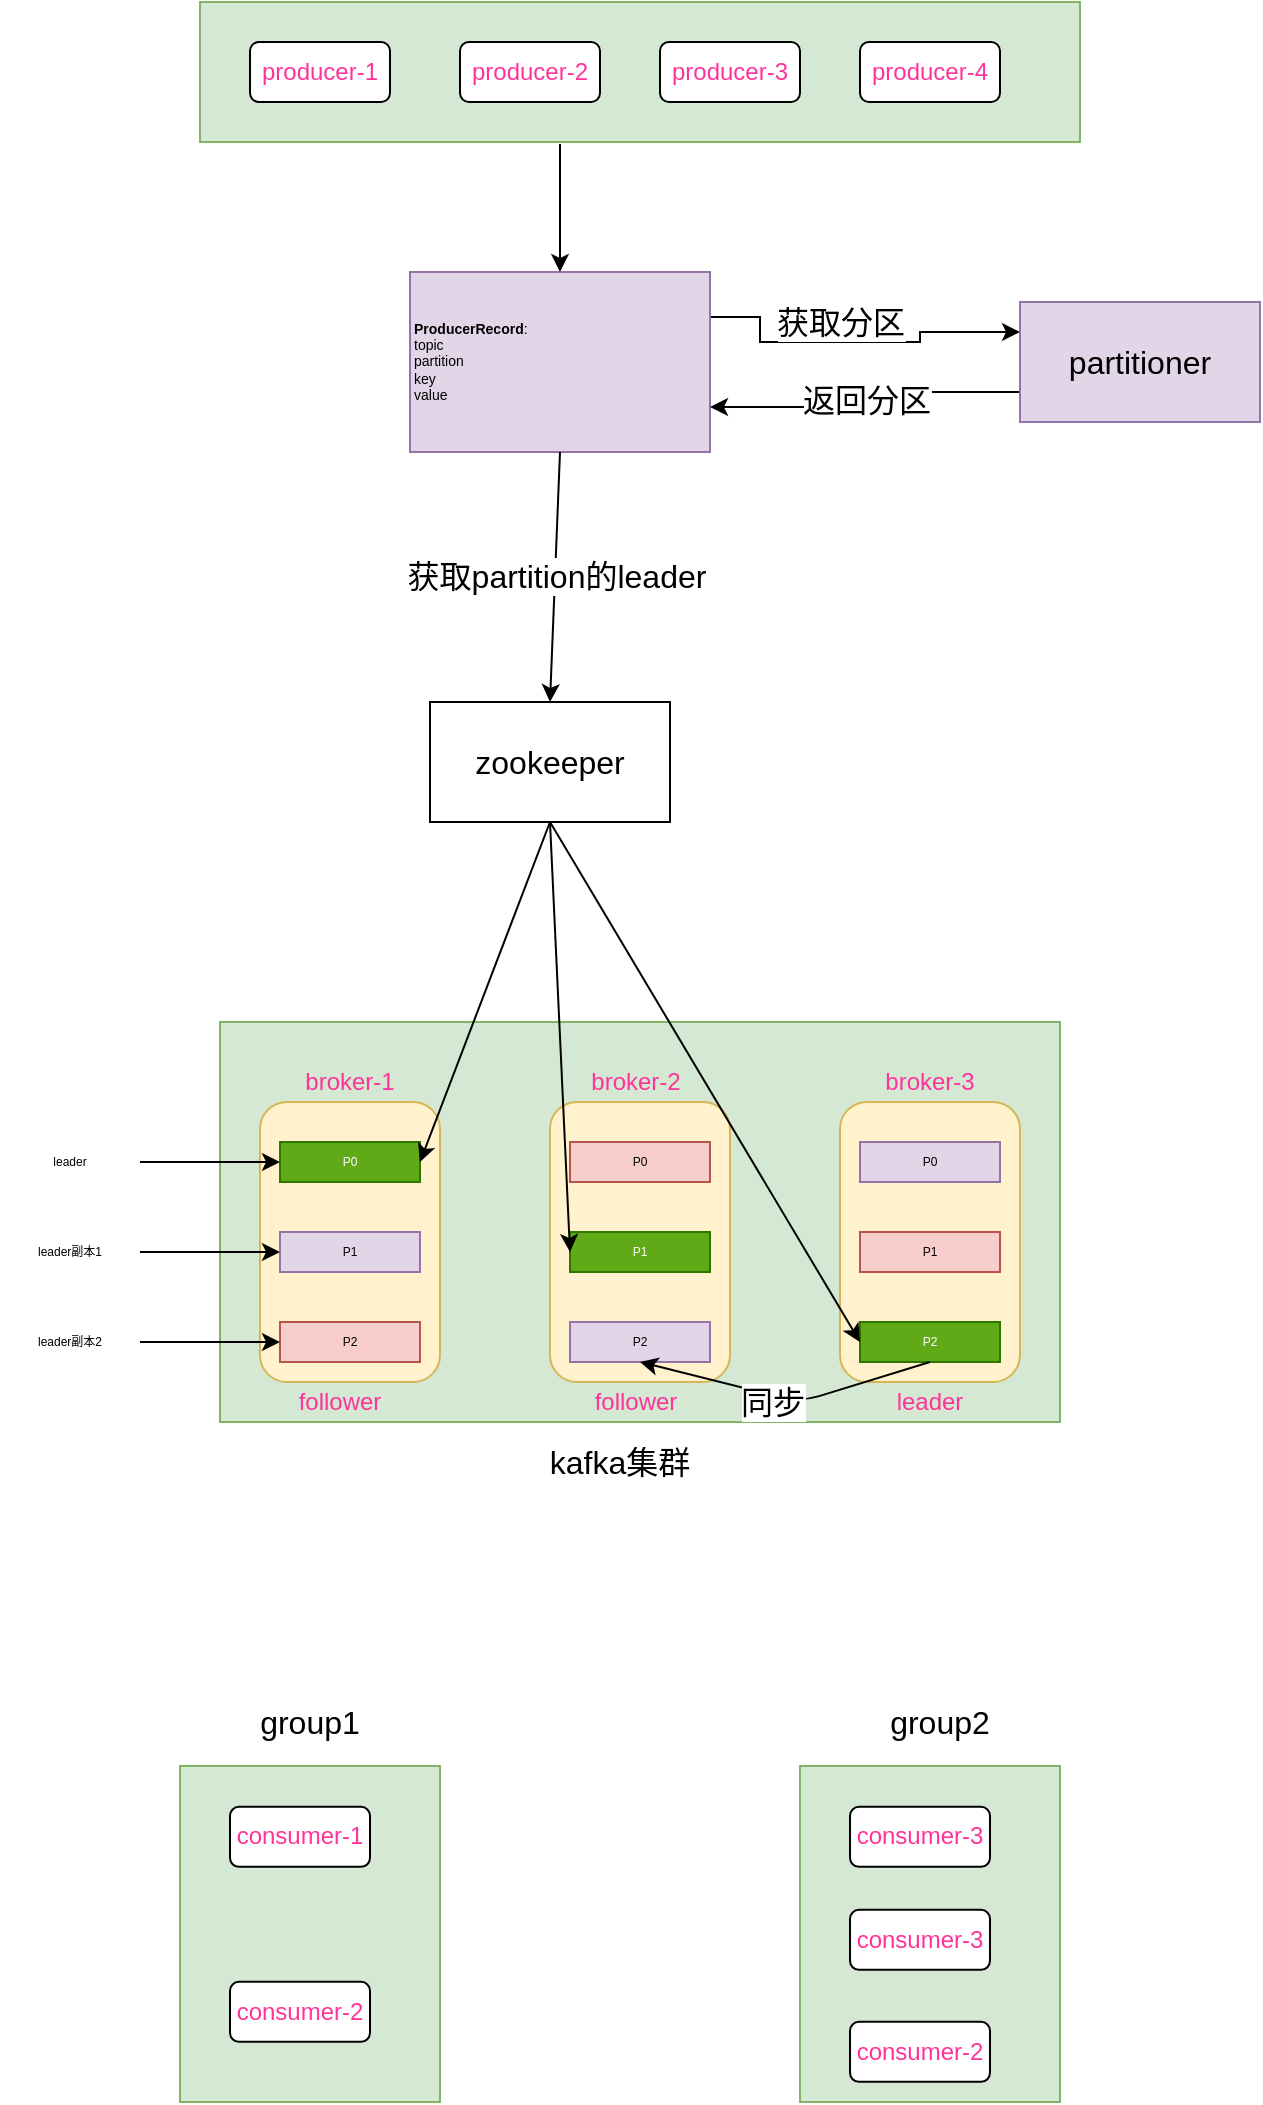 <mxfile version="10.7.1" type="github"><diagram id="N1dAyhYNm_RykhK6RB0k" name="ç¬¬ 1 é¡µ"><mxGraphModel dx="743" dy="395" grid="1" gridSize="10" guides="1" tooltips="1" connect="1" arrows="1" fold="1" page="1" pageScale="1" pageWidth="827" pageHeight="1169" math="0" shadow="0"><root><mxCell id="0"/><mxCell id="1" parent="0"/><mxCell id="OH9oSmofbC-8zadBRavQ-1" value="" style="rounded=0;whiteSpace=wrap;html=1;fillColor=#d5e8d4;strokeColor=#82b366;" vertex="1" parent="1"><mxGeometry x="130" y="520" width="420" height="200" as="geometry"/></mxCell><mxCell id="OH9oSmofbC-8zadBRavQ-7" value="" style="rounded=1;whiteSpace=wrap;html=1;fillColor=#fff2cc;strokeColor=#d6b656;" vertex="1" parent="1"><mxGeometry x="150" y="560" width="90" height="140" as="geometry"/></mxCell><mxCell id="OH9oSmofbC-8zadBRavQ-8" value="" style="rounded=1;whiteSpace=wrap;html=1;fillColor=#fff2cc;strokeColor=#d6b656;" vertex="1" parent="1"><mxGeometry x="295" y="560" width="90" height="140" as="geometry"/></mxCell><mxCell id="OH9oSmofbC-8zadBRavQ-9" value="" style="rounded=1;whiteSpace=wrap;html=1;fillColor=#fff2cc;strokeColor=#d6b656;" vertex="1" parent="1"><mxGeometry x="440" y="560" width="90" height="140" as="geometry"/></mxCell><mxCell id="OH9oSmofbC-8zadBRavQ-10" value="kafka集群" style="text;html=1;strokeColor=none;fillColor=none;align=center;verticalAlign=middle;whiteSpace=wrap;rounded=0;fontSize=16;" vertex="1" parent="1"><mxGeometry x="250" y="730" width="160" height="20" as="geometry"/></mxCell><mxCell id="OH9oSmofbC-8zadBRavQ-11" value="follower" style="text;html=1;strokeColor=none;fillColor=none;align=center;verticalAlign=middle;whiteSpace=wrap;rounded=0;fontColor=#FF3399;" vertex="1" parent="1"><mxGeometry x="170" y="700" width="40" height="20" as="geometry"/></mxCell><mxCell id="OH9oSmofbC-8zadBRavQ-12" value="follower" style="text;html=1;strokeColor=none;fillColor=none;align=center;verticalAlign=middle;whiteSpace=wrap;rounded=0;fontColor=#FF3399;" vertex="1" parent="1"><mxGeometry x="317.5" y="700" width="40" height="20" as="geometry"/></mxCell><mxCell id="OH9oSmofbC-8zadBRavQ-13" value="leader" style="text;html=1;strokeColor=none;fillColor=none;align=center;verticalAlign=middle;whiteSpace=wrap;rounded=0;fontColor=#FF3399;" vertex="1" parent="1"><mxGeometry x="465" y="700" width="40" height="20" as="geometry"/></mxCell><mxCell id="OH9oSmofbC-8zadBRavQ-14" value="" style="rounded=0;whiteSpace=wrap;html=1;fillColor=#d5e8d4;strokeColor=#82b366;" vertex="1" parent="1"><mxGeometry x="120" y="10" width="440" height="70" as="geometry"/></mxCell><mxCell id="OH9oSmofbC-8zadBRavQ-15" value="producer-1" style="rounded=1;whiteSpace=wrap;html=1;fontColor=#FF3399;" vertex="1" parent="1"><mxGeometry x="145" y="30" width="70" height="30" as="geometry"/></mxCell><mxCell id="OH9oSmofbC-8zadBRavQ-16" value="producer-2" style="rounded=1;whiteSpace=wrap;html=1;fontColor=#FF3399;" vertex="1" parent="1"><mxGeometry x="250" y="30" width="70" height="30" as="geometry"/></mxCell><mxCell id="OH9oSmofbC-8zadBRavQ-17" value="producer-3" style="rounded=1;whiteSpace=wrap;html=1;fontColor=#FF3399;" vertex="1" parent="1"><mxGeometry x="350" y="30" width="70" height="30" as="geometry"/></mxCell><mxCell id="OH9oSmofbC-8zadBRavQ-18" value="producer-4" style="rounded=1;whiteSpace=wrap;html=1;fontColor=#FF3399;" vertex="1" parent="1"><mxGeometry x="450" y="30" width="70" height="30" as="geometry"/></mxCell><mxCell id="OH9oSmofbC-8zadBRavQ-42" style="edgeStyle=orthogonalEdgeStyle;rounded=0;orthogonalLoop=1;jettySize=auto;html=1;exitX=1;exitY=0.25;exitDx=0;exitDy=0;fontSize=16;fontColor=#000000;entryX=0;entryY=0.25;entryDx=0;entryDy=0;" edge="1" parent="1" source="OH9oSmofbC-8zadBRavQ-19" target="OH9oSmofbC-8zadBRavQ-41"><mxGeometry relative="1" as="geometry"><Array as="points"><mxPoint x="400" y="168"/><mxPoint x="400" y="180"/><mxPoint x="480" y="180"/><mxPoint x="480" y="175"/></Array></mxGeometry></mxCell><mxCell id="OH9oSmofbC-8zadBRavQ-44" value="获取分区" style="text;html=1;resizable=0;points=[];align=center;verticalAlign=middle;labelBackgroundColor=#ffffff;fontSize=16;fontColor=#000000;" vertex="1" connectable="0" parent="OH9oSmofbC-8zadBRavQ-42"><mxGeometry x="-0.068" y="-1" relative="1" as="geometry"><mxPoint x="-3.5" y="-11" as="offset"/></mxGeometry></mxCell><mxCell id="OH9oSmofbC-8zadBRavQ-19" value="&lt;div style=&quot;text-align: left ; font-size: 7px&quot;&gt;&lt;font style=&quot;font-size: 7px&quot;&gt;&lt;b&gt;ProducerRecord&lt;/b&gt;:&lt;/font&gt;&lt;/div&gt;&lt;div style=&quot;text-align: left ; font-size: 7px&quot;&gt;&lt;font style=&quot;font-size: 7px&quot;&gt;topic&lt;/font&gt;&lt;/div&gt;&lt;div style=&quot;text-align: left ; font-size: 7px&quot;&gt;&lt;font style=&quot;font-size: 7px&quot;&gt;partition&lt;/font&gt;&lt;/div&gt;&lt;div style=&quot;text-align: left ; font-size: 7px&quot;&gt;&lt;font style=&quot;font-size: 7px&quot;&gt;key&lt;/font&gt;&lt;/div&gt;&lt;div style=&quot;text-align: left ; font-size: 7px&quot;&gt;&lt;font style=&quot;font-size: 7px&quot;&gt;value&lt;/font&gt;&lt;/div&gt;" style="rounded=0;whiteSpace=wrap;html=1;align=left;fontSize=6;fillColor=#e1d5e7;strokeColor=#9673a6;" vertex="1" parent="1"><mxGeometry x="225" y="145" width="150" height="90" as="geometry"/></mxCell><mxCell id="OH9oSmofbC-8zadBRavQ-20" value="" style="endArrow=classic;html=1;fontColor=#FF3399;entryX=0.5;entryY=0;entryDx=0;entryDy=0;" edge="1" parent="1" target="OH9oSmofbC-8zadBRavQ-19"><mxGeometry width="50" height="50" relative="1" as="geometry"><mxPoint x="300" y="81" as="sourcePoint"/><mxPoint x="190" y="140" as="targetPoint"/></mxGeometry></mxCell><mxCell id="OH9oSmofbC-8zadBRavQ-22" value="P0" style="rounded=0;whiteSpace=wrap;html=1;fontSize=6;fontColor=#ffffff;align=center;fillColor=#60a917;strokeColor=#2D7600;" vertex="1" parent="1"><mxGeometry x="160" y="580" width="70" height="20" as="geometry"/></mxCell><mxCell id="OH9oSmofbC-8zadBRavQ-23" value="P0" style="rounded=0;whiteSpace=wrap;html=1;fontSize=6;align=center;fillColor=#f8cecc;strokeColor=#b85450;" vertex="1" parent="1"><mxGeometry x="305" y="580" width="70" height="20" as="geometry"/></mxCell><mxCell id="OH9oSmofbC-8zadBRavQ-24" value="P0" style="rounded=0;whiteSpace=wrap;html=1;fontSize=6;align=center;fillColor=#e1d5e7;strokeColor=#9673a6;" vertex="1" parent="1"><mxGeometry x="450" y="580" width="70" height="20" as="geometry"/></mxCell><mxCell id="OH9oSmofbC-8zadBRavQ-25" value="P1" style="rounded=0;whiteSpace=wrap;html=1;fontSize=6;align=center;fillColor=#e1d5e7;strokeColor=#9673a6;" vertex="1" parent="1"><mxGeometry x="160" y="625" width="70" height="20" as="geometry"/></mxCell><mxCell id="OH9oSmofbC-8zadBRavQ-26" value="P2" style="rounded=0;whiteSpace=wrap;html=1;fontSize=6;align=center;fillColor=#f8cecc;strokeColor=#b85450;" vertex="1" parent="1"><mxGeometry x="160" y="670" width="70" height="20" as="geometry"/></mxCell><mxCell id="OH9oSmofbC-8zadBRavQ-28" value="P1" style="rounded=0;whiteSpace=wrap;html=1;fontSize=6;fontColor=#ffffff;align=center;fillColor=#60a917;strokeColor=#2D7600;" vertex="1" parent="1"><mxGeometry x="305" y="625" width="70" height="20" as="geometry"/></mxCell><mxCell id="OH9oSmofbC-8zadBRavQ-29" value="P2" style="rounded=0;whiteSpace=wrap;html=1;fontSize=6;align=center;fillColor=#e1d5e7;strokeColor=#9673a6;" vertex="1" parent="1"><mxGeometry x="305" y="670" width="70" height="20" as="geometry"/></mxCell><mxCell id="OH9oSmofbC-8zadBRavQ-30" value="P1" style="rounded=0;whiteSpace=wrap;html=1;fontSize=6;align=center;fillColor=#f8cecc;strokeColor=#b85450;" vertex="1" parent="1"><mxGeometry x="450" y="625" width="70" height="20" as="geometry"/></mxCell><mxCell id="OH9oSmofbC-8zadBRavQ-31" value="P2" style="rounded=0;whiteSpace=wrap;html=1;fontSize=6;fontColor=#ffffff;align=center;fillColor=#60a917;strokeColor=#2D7600;" vertex="1" parent="1"><mxGeometry x="450" y="670" width="70" height="20" as="geometry"/></mxCell><mxCell id="OH9oSmofbC-8zadBRavQ-35" style="edgeStyle=orthogonalEdgeStyle;rounded=0;orthogonalLoop=1;jettySize=auto;html=1;exitX=1;exitY=0.5;exitDx=0;exitDy=0;entryX=0;entryY=0.5;entryDx=0;entryDy=0;fontSize=6;fontColor=#000000;" edge="1" parent="1" source="OH9oSmofbC-8zadBRavQ-32" target="OH9oSmofbC-8zadBRavQ-22"><mxGeometry relative="1" as="geometry"/></mxCell><mxCell id="OH9oSmofbC-8zadBRavQ-32" value="leader" style="text;html=1;strokeColor=none;fillColor=none;align=center;verticalAlign=middle;whiteSpace=wrap;rounded=0;fontSize=6;fontColor=#000000;" vertex="1" parent="1"><mxGeometry x="20" y="580" width="70" height="20" as="geometry"/></mxCell><mxCell id="OH9oSmofbC-8zadBRavQ-36" style="edgeStyle=orthogonalEdgeStyle;rounded=0;orthogonalLoop=1;jettySize=auto;html=1;exitX=1;exitY=0.5;exitDx=0;exitDy=0;entryX=0;entryY=0.5;entryDx=0;entryDy=0;fontSize=6;fontColor=#000000;" edge="1" parent="1" source="OH9oSmofbC-8zadBRavQ-33" target="OH9oSmofbC-8zadBRavQ-25"><mxGeometry relative="1" as="geometry"/></mxCell><mxCell id="OH9oSmofbC-8zadBRavQ-33" value="leader副本1&lt;br&gt;" style="text;html=1;strokeColor=none;fillColor=none;align=center;verticalAlign=middle;whiteSpace=wrap;rounded=0;fontSize=6;fontColor=#000000;" vertex="1" parent="1"><mxGeometry x="20" y="625" width="70" height="20" as="geometry"/></mxCell><mxCell id="OH9oSmofbC-8zadBRavQ-37" style="edgeStyle=orthogonalEdgeStyle;rounded=0;orthogonalLoop=1;jettySize=auto;html=1;exitX=1;exitY=0.5;exitDx=0;exitDy=0;entryX=0;entryY=0.5;entryDx=0;entryDy=0;fontSize=6;fontColor=#000000;" edge="1" parent="1" source="OH9oSmofbC-8zadBRavQ-34" target="OH9oSmofbC-8zadBRavQ-26"><mxGeometry relative="1" as="geometry"/></mxCell><mxCell id="OH9oSmofbC-8zadBRavQ-34" value="leader副本2&lt;br&gt;" style="text;html=1;strokeColor=none;fillColor=none;align=center;verticalAlign=middle;whiteSpace=wrap;rounded=0;fontSize=6;fontColor=#000000;" vertex="1" parent="1"><mxGeometry x="20" y="670" width="70" height="20" as="geometry"/></mxCell><mxCell id="OH9oSmofbC-8zadBRavQ-38" value="broker-1" style="text;html=1;strokeColor=none;fillColor=none;align=center;verticalAlign=middle;whiteSpace=wrap;rounded=0;fontColor=#FF3399;" vertex="1" parent="1"><mxGeometry x="165" y="540" width="60" height="20" as="geometry"/></mxCell><mxCell id="OH9oSmofbC-8zadBRavQ-39" value="broker-2" style="text;html=1;strokeColor=none;fillColor=none;align=center;verticalAlign=middle;whiteSpace=wrap;rounded=0;fontColor=#FF3399;" vertex="1" parent="1"><mxGeometry x="307.5" y="540" width="60" height="20" as="geometry"/></mxCell><mxCell id="OH9oSmofbC-8zadBRavQ-40" value="broker-3" style="text;html=1;strokeColor=none;fillColor=none;align=center;verticalAlign=middle;whiteSpace=wrap;rounded=0;fontColor=#FF3399;" vertex="1" parent="1"><mxGeometry x="455" y="540" width="60" height="20" as="geometry"/></mxCell><mxCell id="OH9oSmofbC-8zadBRavQ-43" value="返回分区" style="edgeStyle=orthogonalEdgeStyle;rounded=0;orthogonalLoop=1;jettySize=auto;html=1;exitX=0;exitY=0.75;exitDx=0;exitDy=0;entryX=1;entryY=0.75;entryDx=0;entryDy=0;fontSize=16;fontColor=#000000;" edge="1" parent="1" source="OH9oSmofbC-8zadBRavQ-41" target="OH9oSmofbC-8zadBRavQ-19"><mxGeometry relative="1" as="geometry"/></mxCell><mxCell id="OH9oSmofbC-8zadBRavQ-41" value="&lt;span&gt;partitioner&lt;/span&gt;" style="rounded=0;whiteSpace=wrap;html=1;fontSize=16;align=center;fillColor=#e1d5e7;strokeColor=#9673a6;" vertex="1" parent="1"><mxGeometry x="530" y="160" width="120" height="60" as="geometry"/></mxCell><mxCell id="OH9oSmofbC-8zadBRavQ-45" value="zookeeper" style="rounded=0;whiteSpace=wrap;html=1;fontSize=16;fontColor=#000000;align=center;" vertex="1" parent="1"><mxGeometry x="235" y="360" width="120" height="60" as="geometry"/></mxCell><mxCell id="OH9oSmofbC-8zadBRavQ-50" value="" style="endArrow=classic;html=1;fontSize=16;fontColor=#000000;entryX=0;entryY=0.5;entryDx=0;entryDy=0;exitX=0.5;exitY=1;exitDx=0;exitDy=0;" edge="1" parent="1" source="OH9oSmofbC-8zadBRavQ-45" target="OH9oSmofbC-8zadBRavQ-28"><mxGeometry width="50" height="50" relative="1" as="geometry"><mxPoint x="590" y="340" as="sourcePoint"/><mxPoint x="140" y="340" as="targetPoint"/></mxGeometry></mxCell><mxCell id="OH9oSmofbC-8zadBRavQ-51" value="" style="endArrow=classic;html=1;fontSize=16;fontColor=#000000;entryX=0;entryY=0.5;entryDx=0;entryDy=0;exitX=0.5;exitY=1;exitDx=0;exitDy=0;" edge="1" parent="1" source="OH9oSmofbC-8zadBRavQ-45" target="OH9oSmofbC-8zadBRavQ-31"><mxGeometry width="50" height="50" relative="1" as="geometry"><mxPoint x="90" y="420" as="sourcePoint"/><mxPoint x="140" y="370" as="targetPoint"/></mxGeometry></mxCell><mxCell id="OH9oSmofbC-8zadBRavQ-52" value="" style="endArrow=classic;html=1;fontSize=16;fontColor=#000000;entryX=0.5;entryY=1;entryDx=0;entryDy=0;exitX=0.5;exitY=1;exitDx=0;exitDy=0;" edge="1" parent="1" source="OH9oSmofbC-8zadBRavQ-31" target="OH9oSmofbC-8zadBRavQ-29"><mxGeometry width="50" height="50" relative="1" as="geometry"><mxPoint x="20" y="820" as="sourcePoint"/><mxPoint x="70" y="770" as="targetPoint"/><Array as="points"><mxPoint x="420" y="710"/></Array></mxGeometry></mxCell><mxCell id="OH9oSmofbC-8zadBRavQ-53" value="同步" style="text;html=1;resizable=0;points=[];align=center;verticalAlign=middle;labelBackgroundColor=#ffffff;fontSize=16;fontColor=#000000;" vertex="1" connectable="0" parent="OH9oSmofbC-8zadBRavQ-52"><mxGeometry x="-0.092" y="-14" relative="1" as="geometry"><mxPoint x="-17" y="13" as="offset"/></mxGeometry></mxCell><mxCell id="OH9oSmofbC-8zadBRavQ-54" value="" style="endArrow=classic;html=1;fontSize=16;fontColor=#000000;entryX=1;entryY=0.5;entryDx=0;entryDy=0;exitX=0.5;exitY=1;exitDx=0;exitDy=0;" edge="1" parent="1" source="OH9oSmofbC-8zadBRavQ-45" target="OH9oSmofbC-8zadBRavQ-22"><mxGeometry width="50" height="50" relative="1" as="geometry"><mxPoint x="20" y="820" as="sourcePoint"/><mxPoint x="70" y="770" as="targetPoint"/></mxGeometry></mxCell><mxCell id="OH9oSmofbC-8zadBRavQ-55" value="获取partition的leader" style="endArrow=classic;html=1;fontSize=16;fontColor=#000000;entryX=0.5;entryY=0;entryDx=0;entryDy=0;exitX=0.5;exitY=1;exitDx=0;exitDy=0;" edge="1" parent="1" source="OH9oSmofbC-8zadBRavQ-19" target="OH9oSmofbC-8zadBRavQ-45"><mxGeometry width="50" height="50" relative="1" as="geometry"><mxPoint x="70" y="470" as="sourcePoint"/><mxPoint x="120" y="420" as="targetPoint"/></mxGeometry></mxCell><mxCell id="OH9oSmofbC-8zadBRavQ-56" value="" style="rounded=0;whiteSpace=wrap;html=1;fillColor=#d5e8d4;strokeColor=#82b366;" vertex="1" parent="1"><mxGeometry x="110" y="892" width="130" height="168" as="geometry"/></mxCell><mxCell id="OH9oSmofbC-8zadBRavQ-57" value="consumer-1" style="rounded=1;whiteSpace=wrap;html=1;fontColor=#FF3399;" vertex="1" parent="1"><mxGeometry x="135" y="912.424" width="70" height="30" as="geometry"/></mxCell><mxCell id="OH9oSmofbC-8zadBRavQ-61" value="consumer-2" style="rounded=1;whiteSpace=wrap;html=1;fontColor=#FF3399;" vertex="1" parent="1"><mxGeometry x="135" y="999.924" width="70" height="30" as="geometry"/></mxCell><mxCell id="OH9oSmofbC-8zadBRavQ-62" value="" style="rounded=0;whiteSpace=wrap;html=1;fillColor=#d5e8d4;strokeColor=#82b366;" vertex="1" parent="1"><mxGeometry x="420" y="892" width="130" height="168" as="geometry"/></mxCell><mxCell id="OH9oSmofbC-8zadBRavQ-63" value="consumer-3" style="rounded=1;whiteSpace=wrap;html=1;fontColor=#FF3399;" vertex="1" parent="1"><mxGeometry x="445" y="912.424" width="70" height="30" as="geometry"/></mxCell><mxCell id="OH9oSmofbC-8zadBRavQ-64" value="consumer-2" style="rounded=1;whiteSpace=wrap;html=1;fontColor=#FF3399;" vertex="1" parent="1"><mxGeometry x="445" y="1019.924" width="70" height="30" as="geometry"/></mxCell><mxCell id="OH9oSmofbC-8zadBRavQ-65" value="consumer-3" style="rounded=1;whiteSpace=wrap;html=1;fontColor=#FF3399;" vertex="1" parent="1"><mxGeometry x="445" y="963.924" width="70" height="30" as="geometry"/></mxCell><mxCell id="OH9oSmofbC-8zadBRavQ-66" value="group1" style="text;html=1;strokeColor=none;fillColor=none;align=center;verticalAlign=middle;whiteSpace=wrap;rounded=0;fontSize=16;" vertex="1" parent="1"><mxGeometry x="95" y="860" width="160" height="20" as="geometry"/></mxCell><mxCell id="OH9oSmofbC-8zadBRavQ-67" value="group2" style="text;html=1;strokeColor=none;fillColor=none;align=center;verticalAlign=middle;whiteSpace=wrap;rounded=0;fontSize=16;" vertex="1" parent="1"><mxGeometry x="410" y="860" width="160" height="20" as="geometry"/></mxCell></root></mxGraphModel></diagram></mxfile>